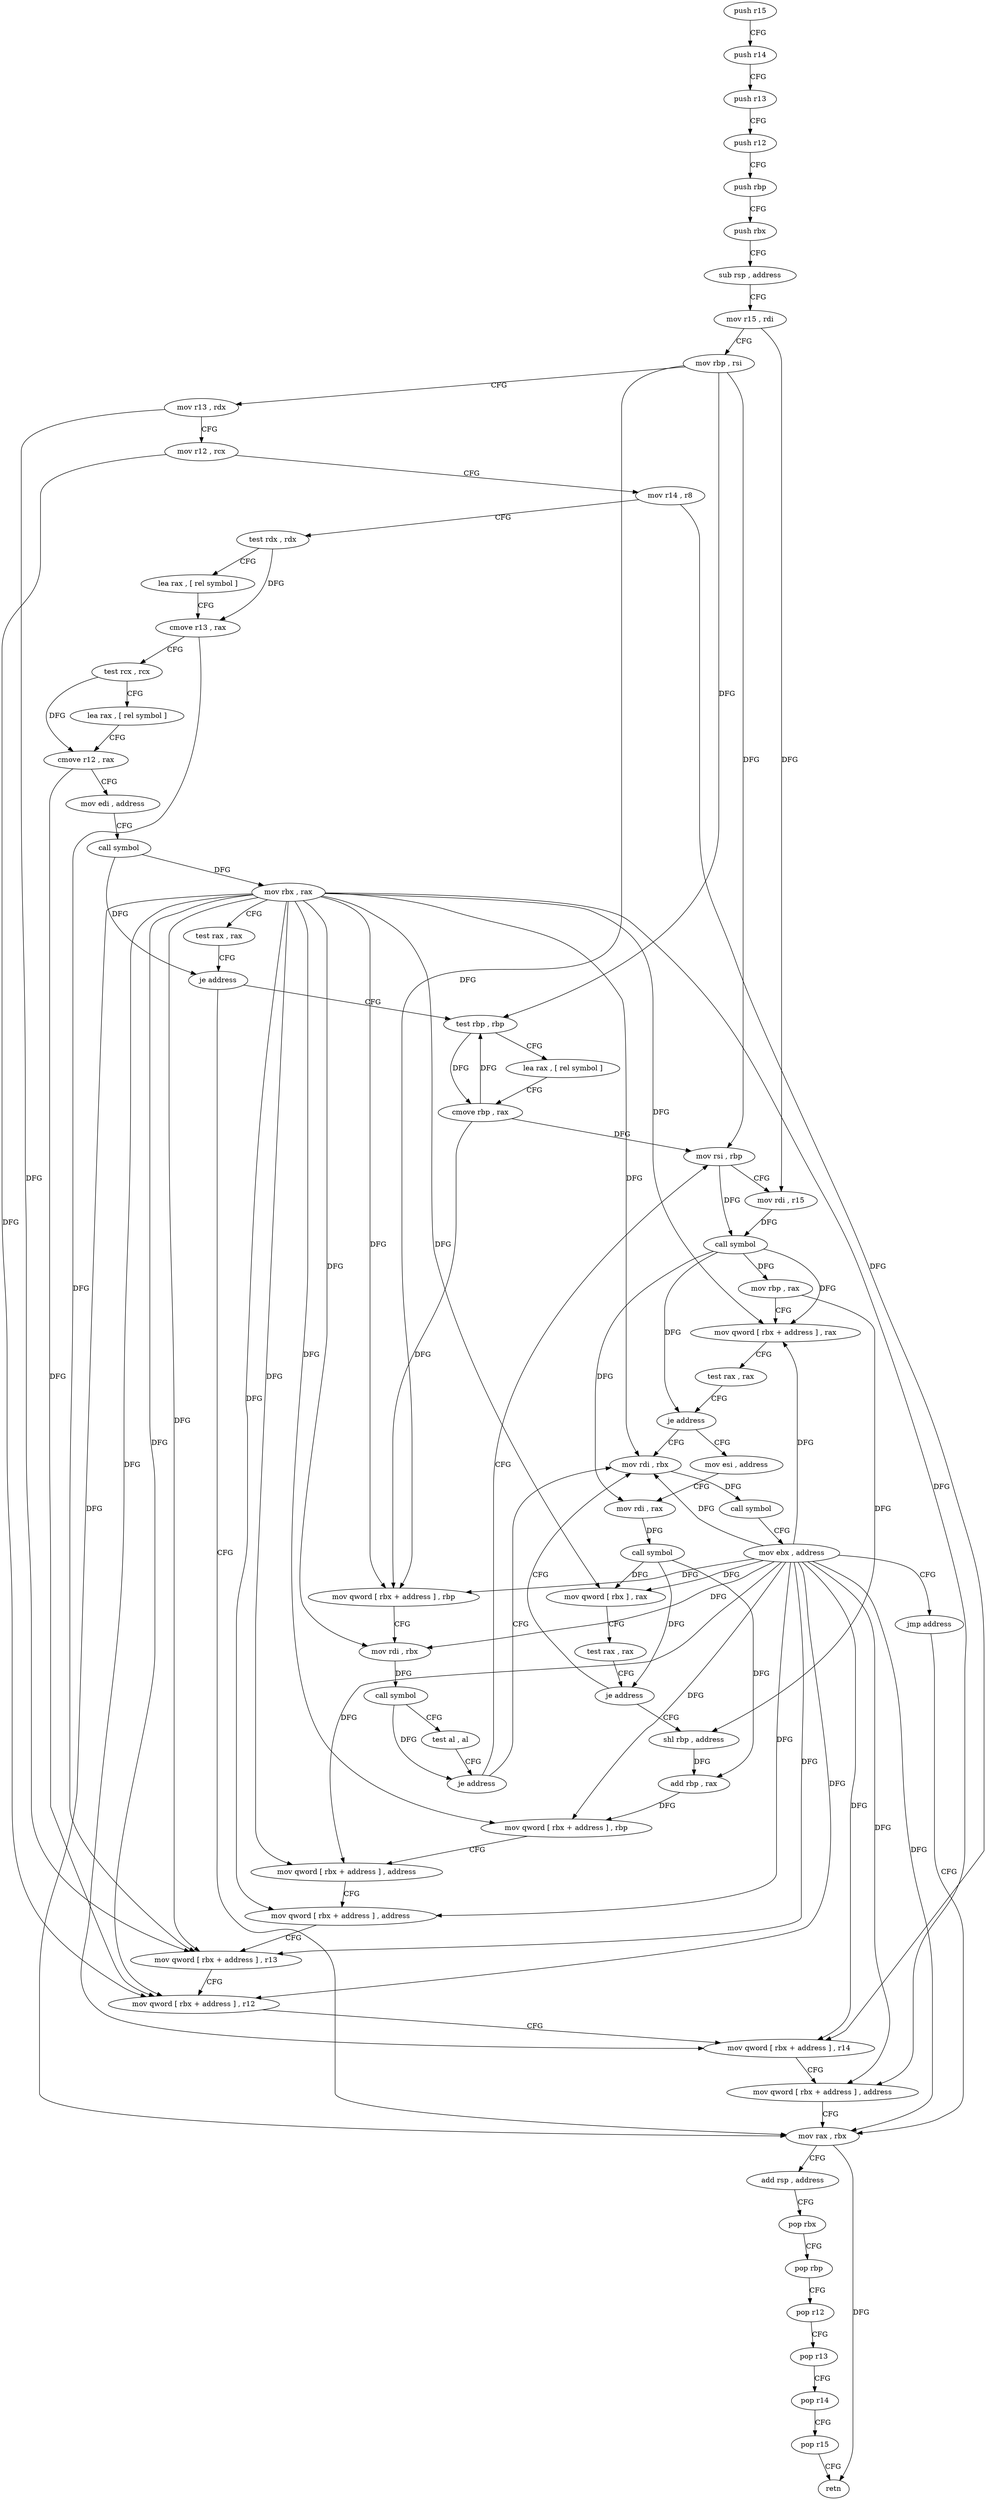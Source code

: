 digraph "func" {
"179920" [label = "push r15" ]
"179922" [label = "push r14" ]
"179924" [label = "push r13" ]
"179926" [label = "push r12" ]
"179928" [label = "push rbp" ]
"179929" [label = "push rbx" ]
"179930" [label = "sub rsp , address" ]
"179934" [label = "mov r15 , rdi" ]
"179937" [label = "mov rbp , rsi" ]
"179940" [label = "mov r13 , rdx" ]
"179943" [label = "mov r12 , rcx" ]
"179946" [label = "mov r14 , r8" ]
"179949" [label = "test rdx , rdx" ]
"179952" [label = "lea rax , [ rel symbol ]" ]
"179959" [label = "cmove r13 , rax" ]
"179963" [label = "test rcx , rcx" ]
"179966" [label = "lea rax , [ rel symbol ]" ]
"179973" [label = "cmove r12 , rax" ]
"179977" [label = "mov edi , address" ]
"179982" [label = "call symbol" ]
"179987" [label = "mov rbx , rax" ]
"179990" [label = "test rax , rax" ]
"179993" [label = "je address" ]
"180116" [label = "mov rax , rbx" ]
"179995" [label = "test rbp , rbp" ]
"180119" [label = "add rsp , address" ]
"180123" [label = "pop rbx" ]
"180124" [label = "pop rbp" ]
"180125" [label = "pop r12" ]
"180127" [label = "pop r13" ]
"180129" [label = "pop r14" ]
"180131" [label = "pop r15" ]
"180133" [label = "retn" ]
"179998" [label = "lea rax , [ rel symbol ]" ]
"180005" [label = "cmove rbp , rax" ]
"180009" [label = "mov qword [ rbx + address ] , rbp" ]
"180013" [label = "mov rdi , rbx" ]
"180016" [label = "call symbol" ]
"180021" [label = "test al , al" ]
"180023" [label = "je address" ]
"180134" [label = "mov rdi , rbx" ]
"180025" [label = "mov rsi , rbp" ]
"180137" [label = "call symbol" ]
"180142" [label = "mov ebx , address" ]
"180147" [label = "jmp address" ]
"180028" [label = "mov rdi , r15" ]
"180031" [label = "call symbol" ]
"180036" [label = "mov rbp , rax" ]
"180039" [label = "mov qword [ rbx + address ] , rax" ]
"180043" [label = "test rax , rax" ]
"180046" [label = "je address" ]
"180048" [label = "mov esi , address" ]
"180053" [label = "mov rdi , rax" ]
"180056" [label = "call symbol" ]
"180061" [label = "mov qword [ rbx ] , rax" ]
"180064" [label = "test rax , rax" ]
"180067" [label = "je address" ]
"180069" [label = "shl rbp , address" ]
"180073" [label = "add rbp , rax" ]
"180076" [label = "mov qword [ rbx + address ] , rbp" ]
"180080" [label = "mov qword [ rbx + address ] , address" ]
"180088" [label = "mov qword [ rbx + address ] , address" ]
"180096" [label = "mov qword [ rbx + address ] , r13" ]
"180100" [label = "mov qword [ rbx + address ] , r12" ]
"180104" [label = "mov qword [ rbx + address ] , r14" ]
"180108" [label = "mov qword [ rbx + address ] , address" ]
"179920" -> "179922" [ label = "CFG" ]
"179922" -> "179924" [ label = "CFG" ]
"179924" -> "179926" [ label = "CFG" ]
"179926" -> "179928" [ label = "CFG" ]
"179928" -> "179929" [ label = "CFG" ]
"179929" -> "179930" [ label = "CFG" ]
"179930" -> "179934" [ label = "CFG" ]
"179934" -> "179937" [ label = "CFG" ]
"179934" -> "180028" [ label = "DFG" ]
"179937" -> "179940" [ label = "CFG" ]
"179937" -> "179995" [ label = "DFG" ]
"179937" -> "180009" [ label = "DFG" ]
"179937" -> "180025" [ label = "DFG" ]
"179940" -> "179943" [ label = "CFG" ]
"179940" -> "180096" [ label = "DFG" ]
"179943" -> "179946" [ label = "CFG" ]
"179943" -> "180100" [ label = "DFG" ]
"179946" -> "179949" [ label = "CFG" ]
"179946" -> "180104" [ label = "DFG" ]
"179949" -> "179952" [ label = "CFG" ]
"179949" -> "179959" [ label = "DFG" ]
"179952" -> "179959" [ label = "CFG" ]
"179959" -> "179963" [ label = "CFG" ]
"179959" -> "180096" [ label = "DFG" ]
"179963" -> "179966" [ label = "CFG" ]
"179963" -> "179973" [ label = "DFG" ]
"179966" -> "179973" [ label = "CFG" ]
"179973" -> "179977" [ label = "CFG" ]
"179973" -> "180100" [ label = "DFG" ]
"179977" -> "179982" [ label = "CFG" ]
"179982" -> "179987" [ label = "DFG" ]
"179982" -> "179993" [ label = "DFG" ]
"179987" -> "179990" [ label = "CFG" ]
"179987" -> "180116" [ label = "DFG" ]
"179987" -> "180009" [ label = "DFG" ]
"179987" -> "180013" [ label = "DFG" ]
"179987" -> "180134" [ label = "DFG" ]
"179987" -> "180039" [ label = "DFG" ]
"179987" -> "180061" [ label = "DFG" ]
"179987" -> "180076" [ label = "DFG" ]
"179987" -> "180080" [ label = "DFG" ]
"179987" -> "180088" [ label = "DFG" ]
"179987" -> "180096" [ label = "DFG" ]
"179987" -> "180100" [ label = "DFG" ]
"179987" -> "180104" [ label = "DFG" ]
"179987" -> "180108" [ label = "DFG" ]
"179990" -> "179993" [ label = "CFG" ]
"179993" -> "180116" [ label = "CFG" ]
"179993" -> "179995" [ label = "CFG" ]
"180116" -> "180119" [ label = "CFG" ]
"180116" -> "180133" [ label = "DFG" ]
"179995" -> "179998" [ label = "CFG" ]
"179995" -> "180005" [ label = "DFG" ]
"180119" -> "180123" [ label = "CFG" ]
"180123" -> "180124" [ label = "CFG" ]
"180124" -> "180125" [ label = "CFG" ]
"180125" -> "180127" [ label = "CFG" ]
"180127" -> "180129" [ label = "CFG" ]
"180129" -> "180131" [ label = "CFG" ]
"180131" -> "180133" [ label = "CFG" ]
"179998" -> "180005" [ label = "CFG" ]
"180005" -> "180009" [ label = "DFG" ]
"180005" -> "179995" [ label = "DFG" ]
"180005" -> "180025" [ label = "DFG" ]
"180009" -> "180013" [ label = "CFG" ]
"180013" -> "180016" [ label = "DFG" ]
"180016" -> "180021" [ label = "CFG" ]
"180016" -> "180023" [ label = "DFG" ]
"180021" -> "180023" [ label = "CFG" ]
"180023" -> "180134" [ label = "CFG" ]
"180023" -> "180025" [ label = "CFG" ]
"180134" -> "180137" [ label = "DFG" ]
"180025" -> "180028" [ label = "CFG" ]
"180025" -> "180031" [ label = "DFG" ]
"180137" -> "180142" [ label = "CFG" ]
"180142" -> "180147" [ label = "CFG" ]
"180142" -> "180116" [ label = "DFG" ]
"180142" -> "180013" [ label = "DFG" ]
"180142" -> "180134" [ label = "DFG" ]
"180142" -> "180009" [ label = "DFG" ]
"180142" -> "180039" [ label = "DFG" ]
"180142" -> "180061" [ label = "DFG" ]
"180142" -> "180076" [ label = "DFG" ]
"180142" -> "180080" [ label = "DFG" ]
"180142" -> "180088" [ label = "DFG" ]
"180142" -> "180096" [ label = "DFG" ]
"180142" -> "180100" [ label = "DFG" ]
"180142" -> "180104" [ label = "DFG" ]
"180142" -> "180108" [ label = "DFG" ]
"180147" -> "180116" [ label = "CFG" ]
"180028" -> "180031" [ label = "DFG" ]
"180031" -> "180036" [ label = "DFG" ]
"180031" -> "180039" [ label = "DFG" ]
"180031" -> "180046" [ label = "DFG" ]
"180031" -> "180053" [ label = "DFG" ]
"180036" -> "180039" [ label = "CFG" ]
"180036" -> "180069" [ label = "DFG" ]
"180039" -> "180043" [ label = "CFG" ]
"180043" -> "180046" [ label = "CFG" ]
"180046" -> "180134" [ label = "CFG" ]
"180046" -> "180048" [ label = "CFG" ]
"180048" -> "180053" [ label = "CFG" ]
"180053" -> "180056" [ label = "DFG" ]
"180056" -> "180061" [ label = "DFG" ]
"180056" -> "180067" [ label = "DFG" ]
"180056" -> "180073" [ label = "DFG" ]
"180061" -> "180064" [ label = "CFG" ]
"180064" -> "180067" [ label = "CFG" ]
"180067" -> "180134" [ label = "CFG" ]
"180067" -> "180069" [ label = "CFG" ]
"180069" -> "180073" [ label = "DFG" ]
"180073" -> "180076" [ label = "DFG" ]
"180076" -> "180080" [ label = "CFG" ]
"180080" -> "180088" [ label = "CFG" ]
"180088" -> "180096" [ label = "CFG" ]
"180096" -> "180100" [ label = "CFG" ]
"180100" -> "180104" [ label = "CFG" ]
"180104" -> "180108" [ label = "CFG" ]
"180108" -> "180116" [ label = "CFG" ]
}
